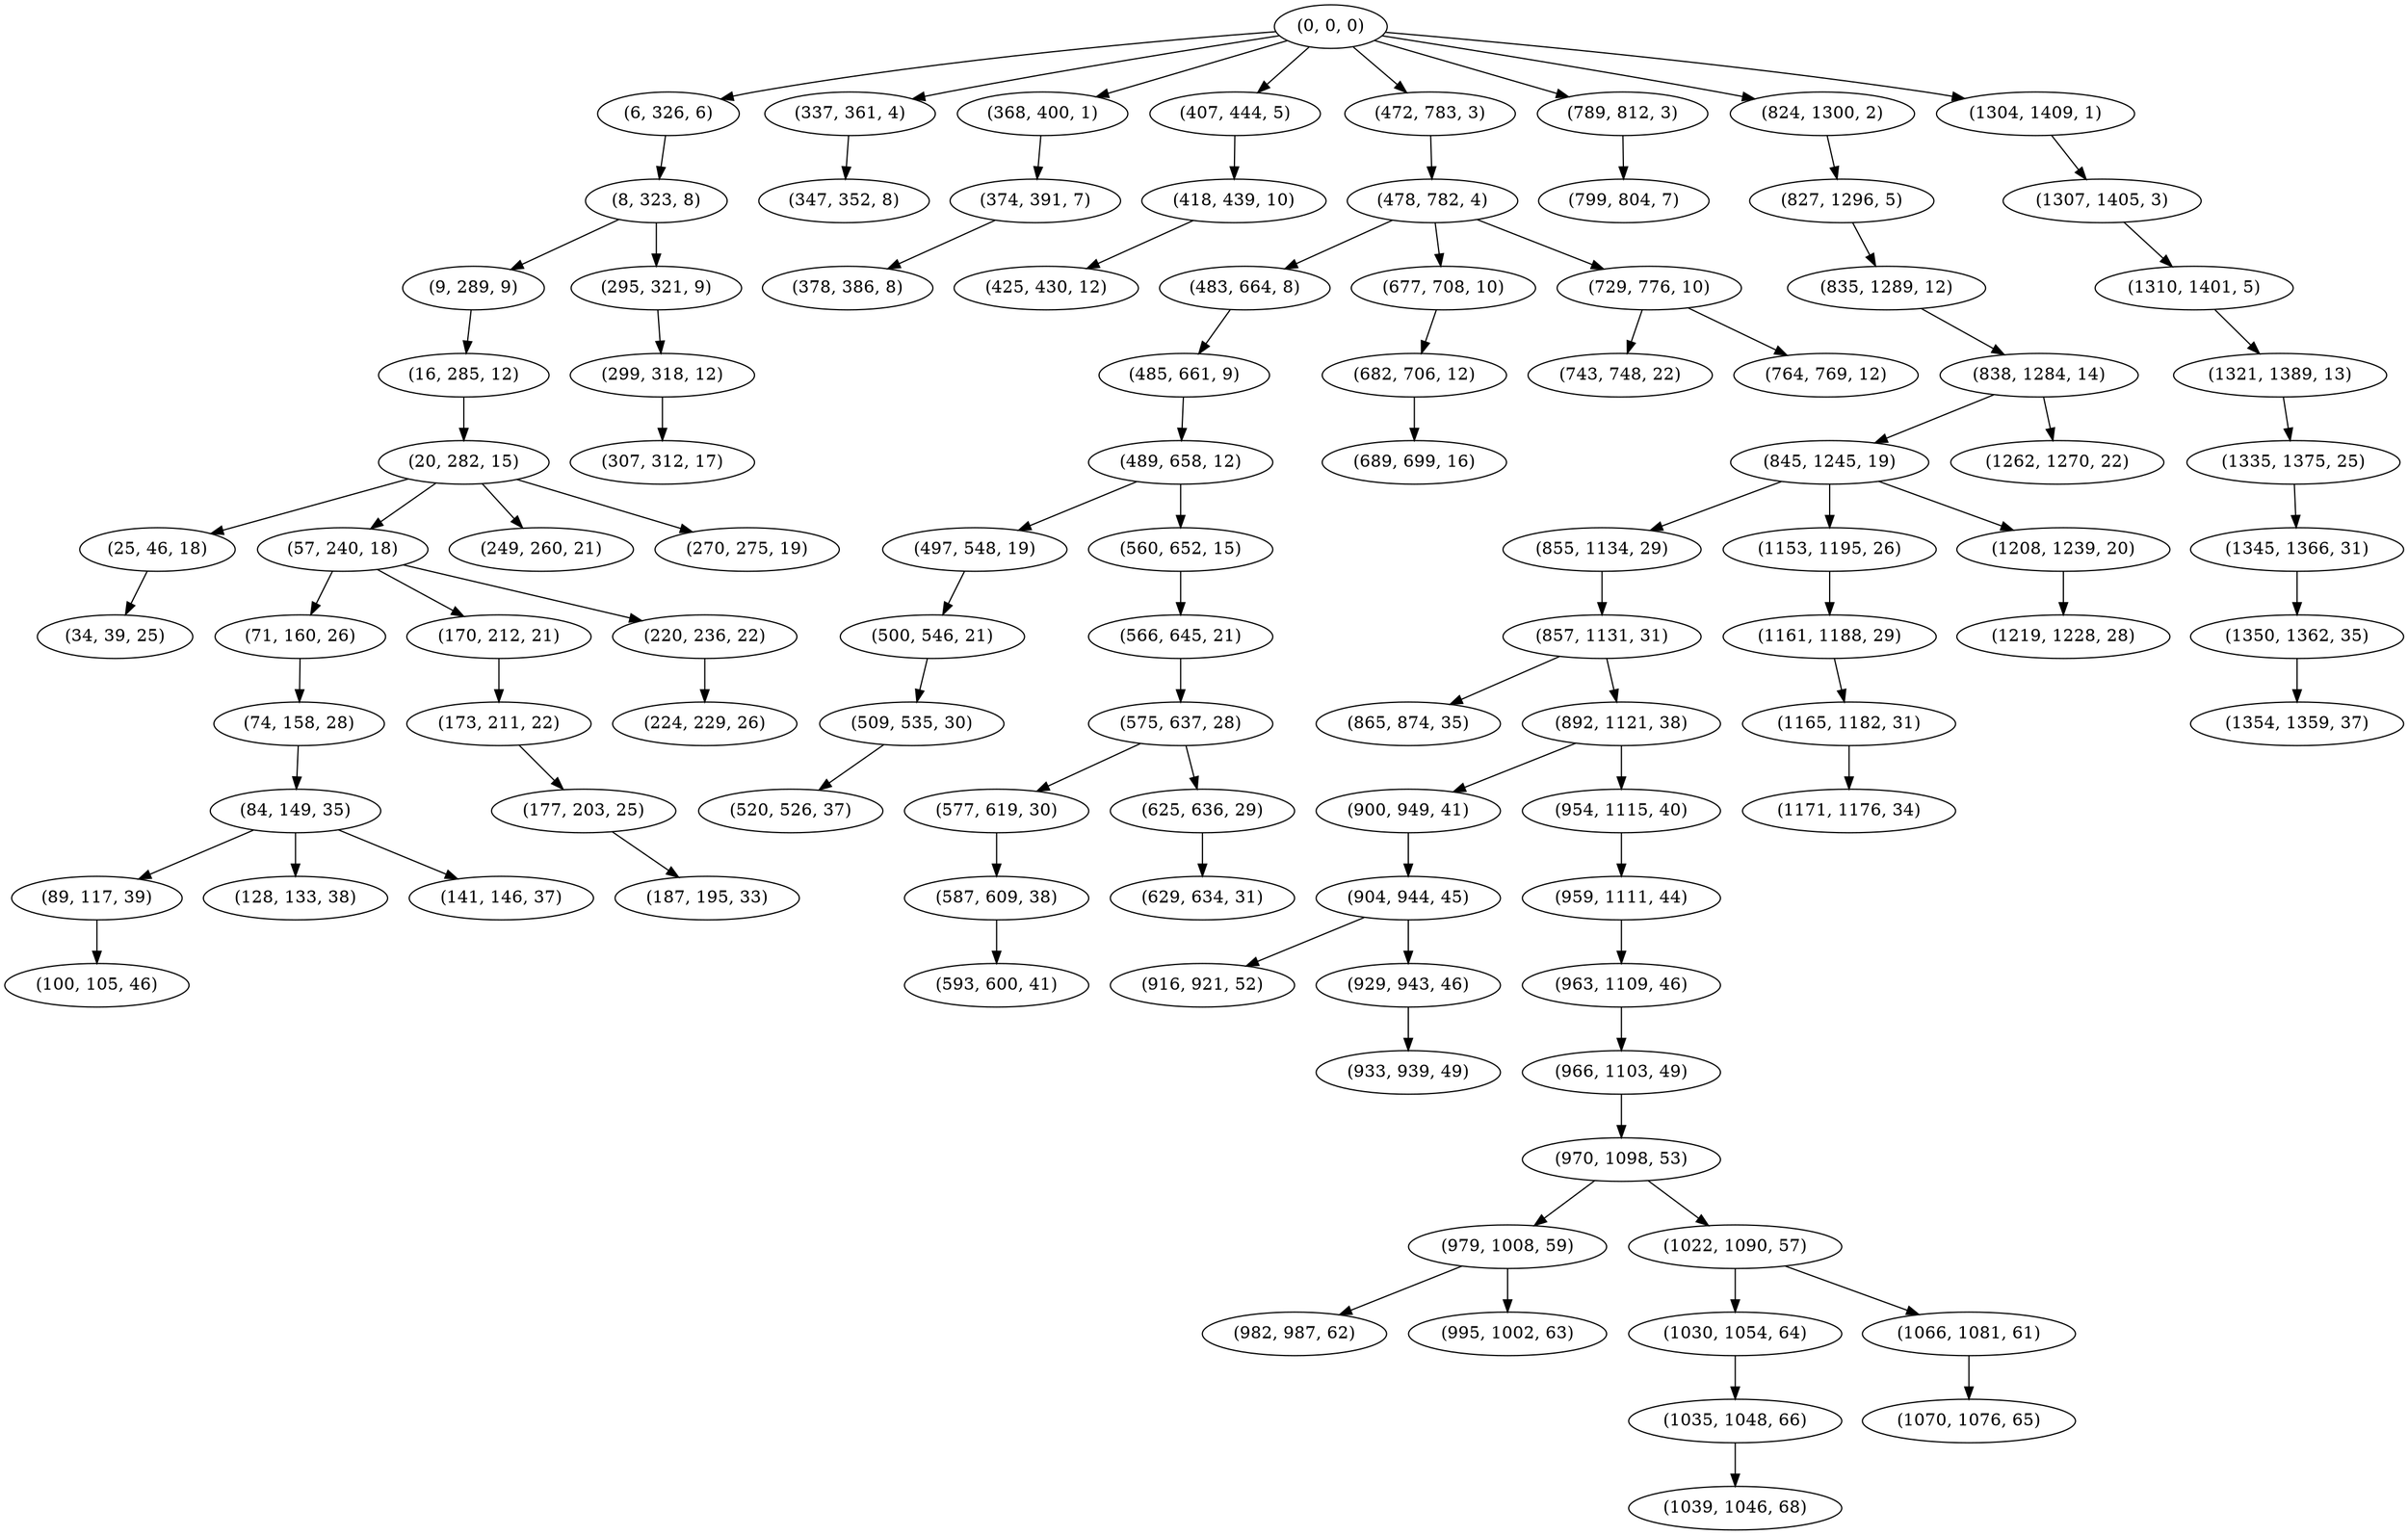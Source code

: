 digraph tree {
    "(0, 0, 0)";
    "(6, 326, 6)";
    "(8, 323, 8)";
    "(9, 289, 9)";
    "(16, 285, 12)";
    "(20, 282, 15)";
    "(25, 46, 18)";
    "(34, 39, 25)";
    "(57, 240, 18)";
    "(71, 160, 26)";
    "(74, 158, 28)";
    "(84, 149, 35)";
    "(89, 117, 39)";
    "(100, 105, 46)";
    "(128, 133, 38)";
    "(141, 146, 37)";
    "(170, 212, 21)";
    "(173, 211, 22)";
    "(177, 203, 25)";
    "(187, 195, 33)";
    "(220, 236, 22)";
    "(224, 229, 26)";
    "(249, 260, 21)";
    "(270, 275, 19)";
    "(295, 321, 9)";
    "(299, 318, 12)";
    "(307, 312, 17)";
    "(337, 361, 4)";
    "(347, 352, 8)";
    "(368, 400, 1)";
    "(374, 391, 7)";
    "(378, 386, 8)";
    "(407, 444, 5)";
    "(418, 439, 10)";
    "(425, 430, 12)";
    "(472, 783, 3)";
    "(478, 782, 4)";
    "(483, 664, 8)";
    "(485, 661, 9)";
    "(489, 658, 12)";
    "(497, 548, 19)";
    "(500, 546, 21)";
    "(509, 535, 30)";
    "(520, 526, 37)";
    "(560, 652, 15)";
    "(566, 645, 21)";
    "(575, 637, 28)";
    "(577, 619, 30)";
    "(587, 609, 38)";
    "(593, 600, 41)";
    "(625, 636, 29)";
    "(629, 634, 31)";
    "(677, 708, 10)";
    "(682, 706, 12)";
    "(689, 699, 16)";
    "(729, 776, 10)";
    "(743, 748, 22)";
    "(764, 769, 12)";
    "(789, 812, 3)";
    "(799, 804, 7)";
    "(824, 1300, 2)";
    "(827, 1296, 5)";
    "(835, 1289, 12)";
    "(838, 1284, 14)";
    "(845, 1245, 19)";
    "(855, 1134, 29)";
    "(857, 1131, 31)";
    "(865, 874, 35)";
    "(892, 1121, 38)";
    "(900, 949, 41)";
    "(904, 944, 45)";
    "(916, 921, 52)";
    "(929, 943, 46)";
    "(933, 939, 49)";
    "(954, 1115, 40)";
    "(959, 1111, 44)";
    "(963, 1109, 46)";
    "(966, 1103, 49)";
    "(970, 1098, 53)";
    "(979, 1008, 59)";
    "(982, 987, 62)";
    "(995, 1002, 63)";
    "(1022, 1090, 57)";
    "(1030, 1054, 64)";
    "(1035, 1048, 66)";
    "(1039, 1046, 68)";
    "(1066, 1081, 61)";
    "(1070, 1076, 65)";
    "(1153, 1195, 26)";
    "(1161, 1188, 29)";
    "(1165, 1182, 31)";
    "(1171, 1176, 34)";
    "(1208, 1239, 20)";
    "(1219, 1228, 28)";
    "(1262, 1270, 22)";
    "(1304, 1409, 1)";
    "(1307, 1405, 3)";
    "(1310, 1401, 5)";
    "(1321, 1389, 13)";
    "(1335, 1375, 25)";
    "(1345, 1366, 31)";
    "(1350, 1362, 35)";
    "(1354, 1359, 37)";
    "(0, 0, 0)" -> "(6, 326, 6)";
    "(0, 0, 0)" -> "(337, 361, 4)";
    "(0, 0, 0)" -> "(368, 400, 1)";
    "(0, 0, 0)" -> "(407, 444, 5)";
    "(0, 0, 0)" -> "(472, 783, 3)";
    "(0, 0, 0)" -> "(789, 812, 3)";
    "(0, 0, 0)" -> "(824, 1300, 2)";
    "(0, 0, 0)" -> "(1304, 1409, 1)";
    "(6, 326, 6)" -> "(8, 323, 8)";
    "(8, 323, 8)" -> "(9, 289, 9)";
    "(8, 323, 8)" -> "(295, 321, 9)";
    "(9, 289, 9)" -> "(16, 285, 12)";
    "(16, 285, 12)" -> "(20, 282, 15)";
    "(20, 282, 15)" -> "(25, 46, 18)";
    "(20, 282, 15)" -> "(57, 240, 18)";
    "(20, 282, 15)" -> "(249, 260, 21)";
    "(20, 282, 15)" -> "(270, 275, 19)";
    "(25, 46, 18)" -> "(34, 39, 25)";
    "(57, 240, 18)" -> "(71, 160, 26)";
    "(57, 240, 18)" -> "(170, 212, 21)";
    "(57, 240, 18)" -> "(220, 236, 22)";
    "(71, 160, 26)" -> "(74, 158, 28)";
    "(74, 158, 28)" -> "(84, 149, 35)";
    "(84, 149, 35)" -> "(89, 117, 39)";
    "(84, 149, 35)" -> "(128, 133, 38)";
    "(84, 149, 35)" -> "(141, 146, 37)";
    "(89, 117, 39)" -> "(100, 105, 46)";
    "(170, 212, 21)" -> "(173, 211, 22)";
    "(173, 211, 22)" -> "(177, 203, 25)";
    "(177, 203, 25)" -> "(187, 195, 33)";
    "(220, 236, 22)" -> "(224, 229, 26)";
    "(295, 321, 9)" -> "(299, 318, 12)";
    "(299, 318, 12)" -> "(307, 312, 17)";
    "(337, 361, 4)" -> "(347, 352, 8)";
    "(368, 400, 1)" -> "(374, 391, 7)";
    "(374, 391, 7)" -> "(378, 386, 8)";
    "(407, 444, 5)" -> "(418, 439, 10)";
    "(418, 439, 10)" -> "(425, 430, 12)";
    "(472, 783, 3)" -> "(478, 782, 4)";
    "(478, 782, 4)" -> "(483, 664, 8)";
    "(478, 782, 4)" -> "(677, 708, 10)";
    "(478, 782, 4)" -> "(729, 776, 10)";
    "(483, 664, 8)" -> "(485, 661, 9)";
    "(485, 661, 9)" -> "(489, 658, 12)";
    "(489, 658, 12)" -> "(497, 548, 19)";
    "(489, 658, 12)" -> "(560, 652, 15)";
    "(497, 548, 19)" -> "(500, 546, 21)";
    "(500, 546, 21)" -> "(509, 535, 30)";
    "(509, 535, 30)" -> "(520, 526, 37)";
    "(560, 652, 15)" -> "(566, 645, 21)";
    "(566, 645, 21)" -> "(575, 637, 28)";
    "(575, 637, 28)" -> "(577, 619, 30)";
    "(575, 637, 28)" -> "(625, 636, 29)";
    "(577, 619, 30)" -> "(587, 609, 38)";
    "(587, 609, 38)" -> "(593, 600, 41)";
    "(625, 636, 29)" -> "(629, 634, 31)";
    "(677, 708, 10)" -> "(682, 706, 12)";
    "(682, 706, 12)" -> "(689, 699, 16)";
    "(729, 776, 10)" -> "(743, 748, 22)";
    "(729, 776, 10)" -> "(764, 769, 12)";
    "(789, 812, 3)" -> "(799, 804, 7)";
    "(824, 1300, 2)" -> "(827, 1296, 5)";
    "(827, 1296, 5)" -> "(835, 1289, 12)";
    "(835, 1289, 12)" -> "(838, 1284, 14)";
    "(838, 1284, 14)" -> "(845, 1245, 19)";
    "(838, 1284, 14)" -> "(1262, 1270, 22)";
    "(845, 1245, 19)" -> "(855, 1134, 29)";
    "(845, 1245, 19)" -> "(1153, 1195, 26)";
    "(845, 1245, 19)" -> "(1208, 1239, 20)";
    "(855, 1134, 29)" -> "(857, 1131, 31)";
    "(857, 1131, 31)" -> "(865, 874, 35)";
    "(857, 1131, 31)" -> "(892, 1121, 38)";
    "(892, 1121, 38)" -> "(900, 949, 41)";
    "(892, 1121, 38)" -> "(954, 1115, 40)";
    "(900, 949, 41)" -> "(904, 944, 45)";
    "(904, 944, 45)" -> "(916, 921, 52)";
    "(904, 944, 45)" -> "(929, 943, 46)";
    "(929, 943, 46)" -> "(933, 939, 49)";
    "(954, 1115, 40)" -> "(959, 1111, 44)";
    "(959, 1111, 44)" -> "(963, 1109, 46)";
    "(963, 1109, 46)" -> "(966, 1103, 49)";
    "(966, 1103, 49)" -> "(970, 1098, 53)";
    "(970, 1098, 53)" -> "(979, 1008, 59)";
    "(970, 1098, 53)" -> "(1022, 1090, 57)";
    "(979, 1008, 59)" -> "(982, 987, 62)";
    "(979, 1008, 59)" -> "(995, 1002, 63)";
    "(1022, 1090, 57)" -> "(1030, 1054, 64)";
    "(1022, 1090, 57)" -> "(1066, 1081, 61)";
    "(1030, 1054, 64)" -> "(1035, 1048, 66)";
    "(1035, 1048, 66)" -> "(1039, 1046, 68)";
    "(1066, 1081, 61)" -> "(1070, 1076, 65)";
    "(1153, 1195, 26)" -> "(1161, 1188, 29)";
    "(1161, 1188, 29)" -> "(1165, 1182, 31)";
    "(1165, 1182, 31)" -> "(1171, 1176, 34)";
    "(1208, 1239, 20)" -> "(1219, 1228, 28)";
    "(1304, 1409, 1)" -> "(1307, 1405, 3)";
    "(1307, 1405, 3)" -> "(1310, 1401, 5)";
    "(1310, 1401, 5)" -> "(1321, 1389, 13)";
    "(1321, 1389, 13)" -> "(1335, 1375, 25)";
    "(1335, 1375, 25)" -> "(1345, 1366, 31)";
    "(1345, 1366, 31)" -> "(1350, 1362, 35)";
    "(1350, 1362, 35)" -> "(1354, 1359, 37)";
}
